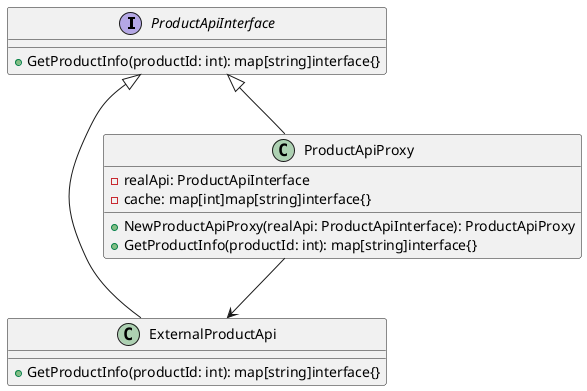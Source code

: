 @startuml
interface ProductApiInterface {
    +GetProductInfo(productId: int): map[string]interface{}
}

class ExternalProductApi {
    +GetProductInfo(productId: int): map[string]interface{}
}

class ProductApiProxy {
    -realApi: ProductApiInterface
    -cache: map[int]map[string]interface{}
    +NewProductApiProxy(realApi: ProductApiInterface): ProductApiProxy
    +GetProductInfo(productId: int): map[string]interface{}
}

ProductApiInterface <|-- ExternalProductApi
ProductApiInterface <|-- ProductApiProxy
ProductApiProxy --> ExternalProductApi

@enduml